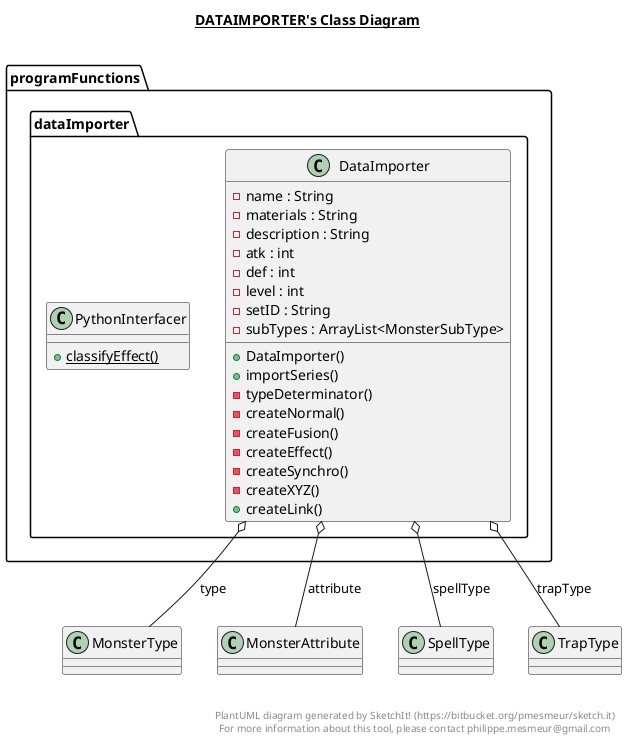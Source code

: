 @startuml

title __DATAIMPORTER's Class Diagram__\n

  package programFunctions {
    package programFunctions.dataImporter {
      class DataImporter {
          - name : String
          - materials : String
          - description : String
          - atk : int
          - def : int
          - level : int
          - setID : String
          - subTypes : ArrayList<MonsterSubType>
          + DataImporter()
          + importSeries()
          - typeDeterminator()
          - createNormal()
          - createFusion()
          - createEffect()
          - createSynchro()
          - createXYZ()
          + createLink()
      }
    }
  }
  

  package programFunctions {
    package programFunctions.dataImporter {
      class PythonInterfacer {
          {static} + classifyEffect()
      }
    }
  }
  

  DataImporter o-- MonsterType : type
  DataImporter o-- MonsterAttribute : attribute
  DataImporter o-- SpellType : spellType
  DataImporter o-- TrapType : trapType


right footer


PlantUML diagram generated by SketchIt! (https://bitbucket.org/pmesmeur/sketch.it)
For more information about this tool, please contact philippe.mesmeur@gmail.com
endfooter

@enduml
